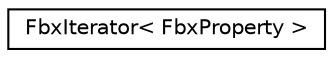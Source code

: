 digraph "クラス階層図"
{
  edge [fontname="Helvetica",fontsize="10",labelfontname="Helvetica",labelfontsize="10"];
  node [fontname="Helvetica",fontsize="10",shape=record];
  rankdir="LR";
  Node0 [label="FbxIterator\< FbxProperty \>",height=0.2,width=0.4,color="black", fillcolor="white", style="filled",URL="$class_fbx_iterator.html"];
}

